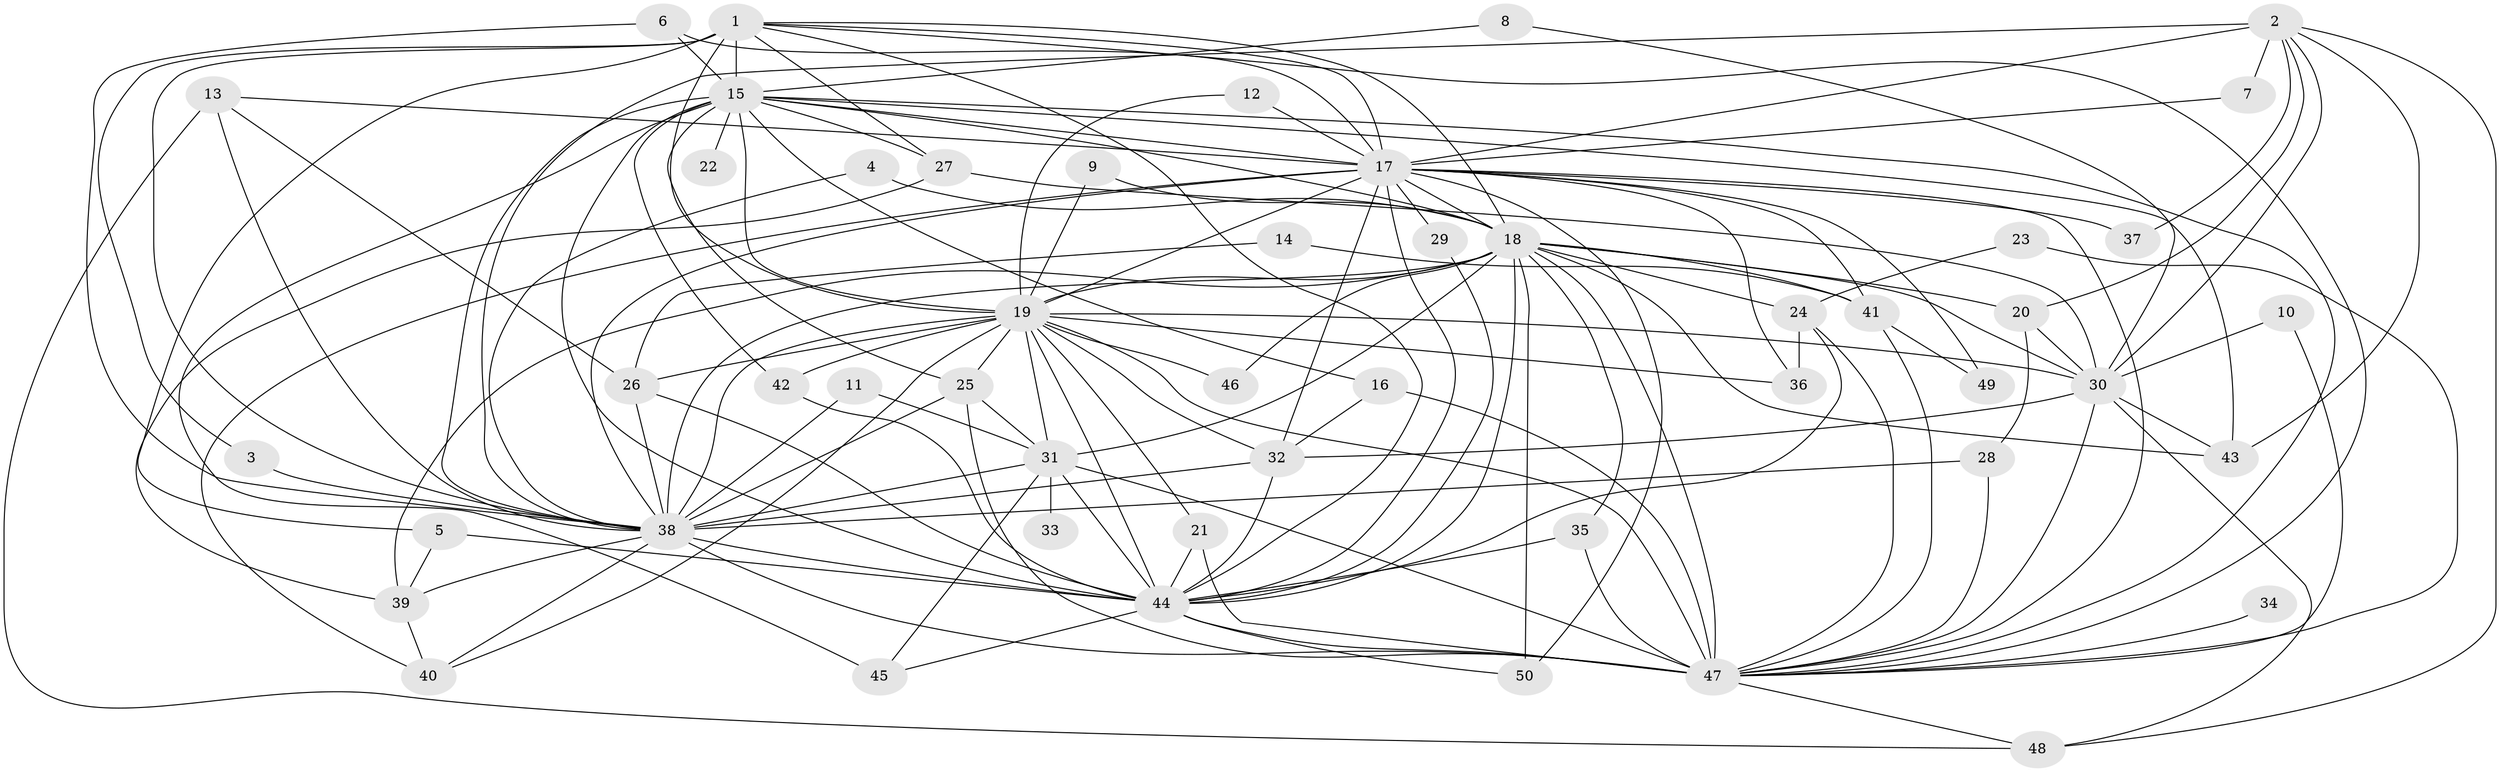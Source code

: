 // original degree distribution, {13: 0.01, 22: 0.01, 11: 0.01, 12: 0.01, 25: 0.01, 21: 0.01, 23: 0.01, 19: 0.01, 20: 0.01, 24: 0.01, 3: 0.17, 5: 0.06, 7: 0.01, 4: 0.11, 2: 0.51, 8: 0.01, 6: 0.03}
// Generated by graph-tools (version 1.1) at 2025/49/03/09/25 03:49:40]
// undirected, 50 vertices, 143 edges
graph export_dot {
graph [start="1"]
  node [color=gray90,style=filled];
  1;
  2;
  3;
  4;
  5;
  6;
  7;
  8;
  9;
  10;
  11;
  12;
  13;
  14;
  15;
  16;
  17;
  18;
  19;
  20;
  21;
  22;
  23;
  24;
  25;
  26;
  27;
  28;
  29;
  30;
  31;
  32;
  33;
  34;
  35;
  36;
  37;
  38;
  39;
  40;
  41;
  42;
  43;
  44;
  45;
  46;
  47;
  48;
  49;
  50;
  1 -- 3 [weight=1.0];
  1 -- 5 [weight=1.0];
  1 -- 15 [weight=2.0];
  1 -- 17 [weight=1.0];
  1 -- 18 [weight=2.0];
  1 -- 19 [weight=1.0];
  1 -- 27 [weight=1.0];
  1 -- 38 [weight=3.0];
  1 -- 44 [weight=1.0];
  1 -- 47 [weight=1.0];
  2 -- 7 [weight=1.0];
  2 -- 17 [weight=2.0];
  2 -- 20 [weight=1.0];
  2 -- 30 [weight=1.0];
  2 -- 37 [weight=1.0];
  2 -- 38 [weight=2.0];
  2 -- 43 [weight=1.0];
  2 -- 48 [weight=1.0];
  3 -- 38 [weight=1.0];
  4 -- 18 [weight=1.0];
  4 -- 38 [weight=1.0];
  5 -- 39 [weight=2.0];
  5 -- 44 [weight=1.0];
  6 -- 15 [weight=1.0];
  6 -- 17 [weight=1.0];
  6 -- 38 [weight=1.0];
  7 -- 17 [weight=1.0];
  8 -- 15 [weight=1.0];
  8 -- 30 [weight=1.0];
  9 -- 18 [weight=1.0];
  9 -- 19 [weight=1.0];
  10 -- 30 [weight=1.0];
  10 -- 47 [weight=1.0];
  11 -- 31 [weight=1.0];
  11 -- 38 [weight=1.0];
  12 -- 17 [weight=1.0];
  12 -- 19 [weight=1.0];
  13 -- 17 [weight=1.0];
  13 -- 26 [weight=1.0];
  13 -- 38 [weight=1.0];
  13 -- 48 [weight=1.0];
  14 -- 26 [weight=1.0];
  14 -- 41 [weight=1.0];
  15 -- 16 [weight=1.0];
  15 -- 17 [weight=1.0];
  15 -- 18 [weight=1.0];
  15 -- 19 [weight=1.0];
  15 -- 22 [weight=1.0];
  15 -- 25 [weight=1.0];
  15 -- 27 [weight=1.0];
  15 -- 38 [weight=3.0];
  15 -- 42 [weight=1.0];
  15 -- 43 [weight=1.0];
  15 -- 44 [weight=1.0];
  15 -- 45 [weight=1.0];
  15 -- 47 [weight=1.0];
  16 -- 32 [weight=2.0];
  16 -- 47 [weight=1.0];
  17 -- 18 [weight=1.0];
  17 -- 19 [weight=1.0];
  17 -- 29 [weight=1.0];
  17 -- 32 [weight=1.0];
  17 -- 36 [weight=1.0];
  17 -- 37 [weight=1.0];
  17 -- 38 [weight=3.0];
  17 -- 40 [weight=1.0];
  17 -- 41 [weight=1.0];
  17 -- 44 [weight=1.0];
  17 -- 47 [weight=1.0];
  17 -- 49 [weight=1.0];
  17 -- 50 [weight=1.0];
  18 -- 19 [weight=1.0];
  18 -- 20 [weight=1.0];
  18 -- 24 [weight=2.0];
  18 -- 30 [weight=1.0];
  18 -- 31 [weight=1.0];
  18 -- 35 [weight=1.0];
  18 -- 38 [weight=3.0];
  18 -- 39 [weight=1.0];
  18 -- 41 [weight=1.0];
  18 -- 43 [weight=1.0];
  18 -- 44 [weight=1.0];
  18 -- 46 [weight=1.0];
  18 -- 47 [weight=1.0];
  18 -- 50 [weight=1.0];
  19 -- 21 [weight=1.0];
  19 -- 25 [weight=1.0];
  19 -- 26 [weight=1.0];
  19 -- 30 [weight=1.0];
  19 -- 31 [weight=1.0];
  19 -- 32 [weight=1.0];
  19 -- 36 [weight=1.0];
  19 -- 38 [weight=3.0];
  19 -- 40 [weight=1.0];
  19 -- 42 [weight=1.0];
  19 -- 44 [weight=1.0];
  19 -- 46 [weight=1.0];
  19 -- 47 [weight=1.0];
  20 -- 28 [weight=1.0];
  20 -- 30 [weight=1.0];
  21 -- 44 [weight=2.0];
  21 -- 47 [weight=2.0];
  23 -- 24 [weight=1.0];
  23 -- 47 [weight=1.0];
  24 -- 36 [weight=1.0];
  24 -- 44 [weight=1.0];
  24 -- 47 [weight=1.0];
  25 -- 31 [weight=1.0];
  25 -- 38 [weight=1.0];
  25 -- 47 [weight=2.0];
  26 -- 38 [weight=1.0];
  26 -- 44 [weight=1.0];
  27 -- 30 [weight=1.0];
  27 -- 39 [weight=1.0];
  28 -- 38 [weight=1.0];
  28 -- 47 [weight=1.0];
  29 -- 44 [weight=1.0];
  30 -- 32 [weight=1.0];
  30 -- 43 [weight=1.0];
  30 -- 47 [weight=1.0];
  30 -- 48 [weight=1.0];
  31 -- 33 [weight=1.0];
  31 -- 38 [weight=2.0];
  31 -- 44 [weight=1.0];
  31 -- 45 [weight=1.0];
  31 -- 47 [weight=1.0];
  32 -- 38 [weight=1.0];
  32 -- 44 [weight=1.0];
  34 -- 47 [weight=1.0];
  35 -- 44 [weight=2.0];
  35 -- 47 [weight=1.0];
  38 -- 39 [weight=1.0];
  38 -- 40 [weight=1.0];
  38 -- 44 [weight=3.0];
  38 -- 47 [weight=3.0];
  39 -- 40 [weight=1.0];
  41 -- 47 [weight=1.0];
  41 -- 49 [weight=1.0];
  42 -- 44 [weight=1.0];
  44 -- 45 [weight=1.0];
  44 -- 47 [weight=1.0];
  44 -- 50 [weight=1.0];
  47 -- 48 [weight=1.0];
}
